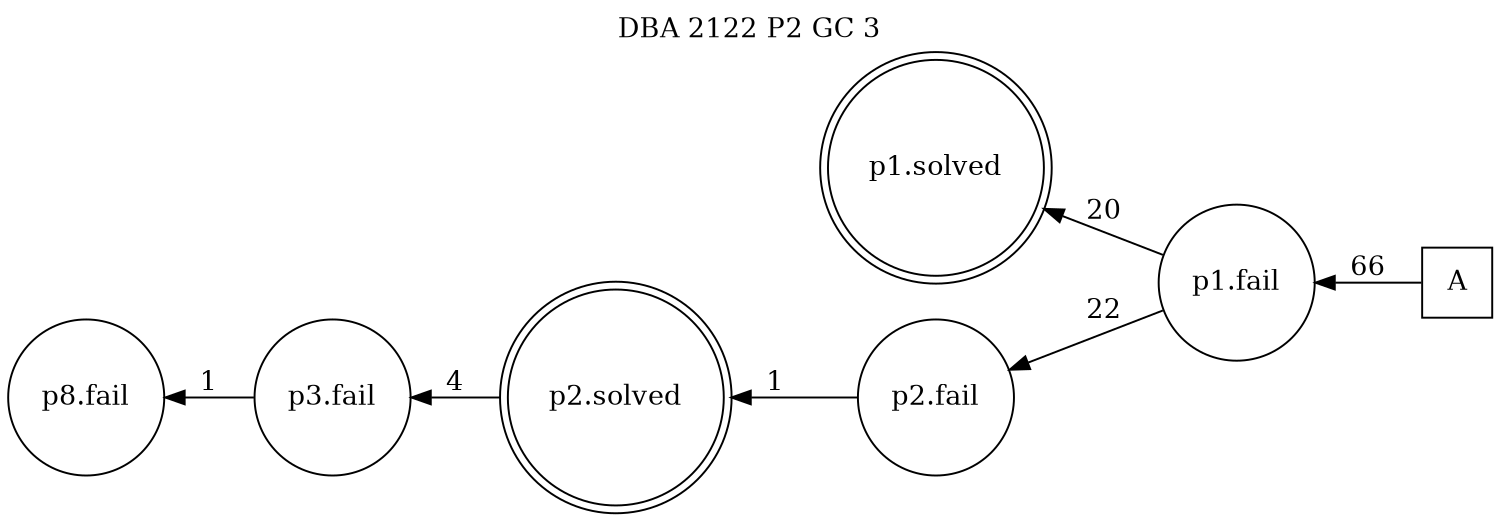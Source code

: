 digraph DBA_2122_P2_GC_3 {
labelloc="tl"
label= " DBA 2122 P2 GC 3 "
rankdir="RL";
graph [ size=" 10 , 10 !"]

"A" [shape="square" label="A"]
"p1.fail" [shape="circle" label="p1.fail"]
"p1.solved" [shape="doublecircle" label="p1.solved"]
"p2.fail" [shape="circle" label="p2.fail"]
"p2.solved" [shape="doublecircle" label="p2.solved"]
"p3.fail" [shape="circle" label="p3.fail"]
"p8.fail" [shape="circle" label="p8.fail"]
"A" -> "p1.fail" [ label=66]
"p1.fail" -> "p1.solved" [ label=20]
"p1.fail" -> "p2.fail" [ label=22]
"p2.fail" -> "p2.solved" [ label=1]
"p2.solved" -> "p3.fail" [ label=4]
"p3.fail" -> "p8.fail" [ label=1]
}
